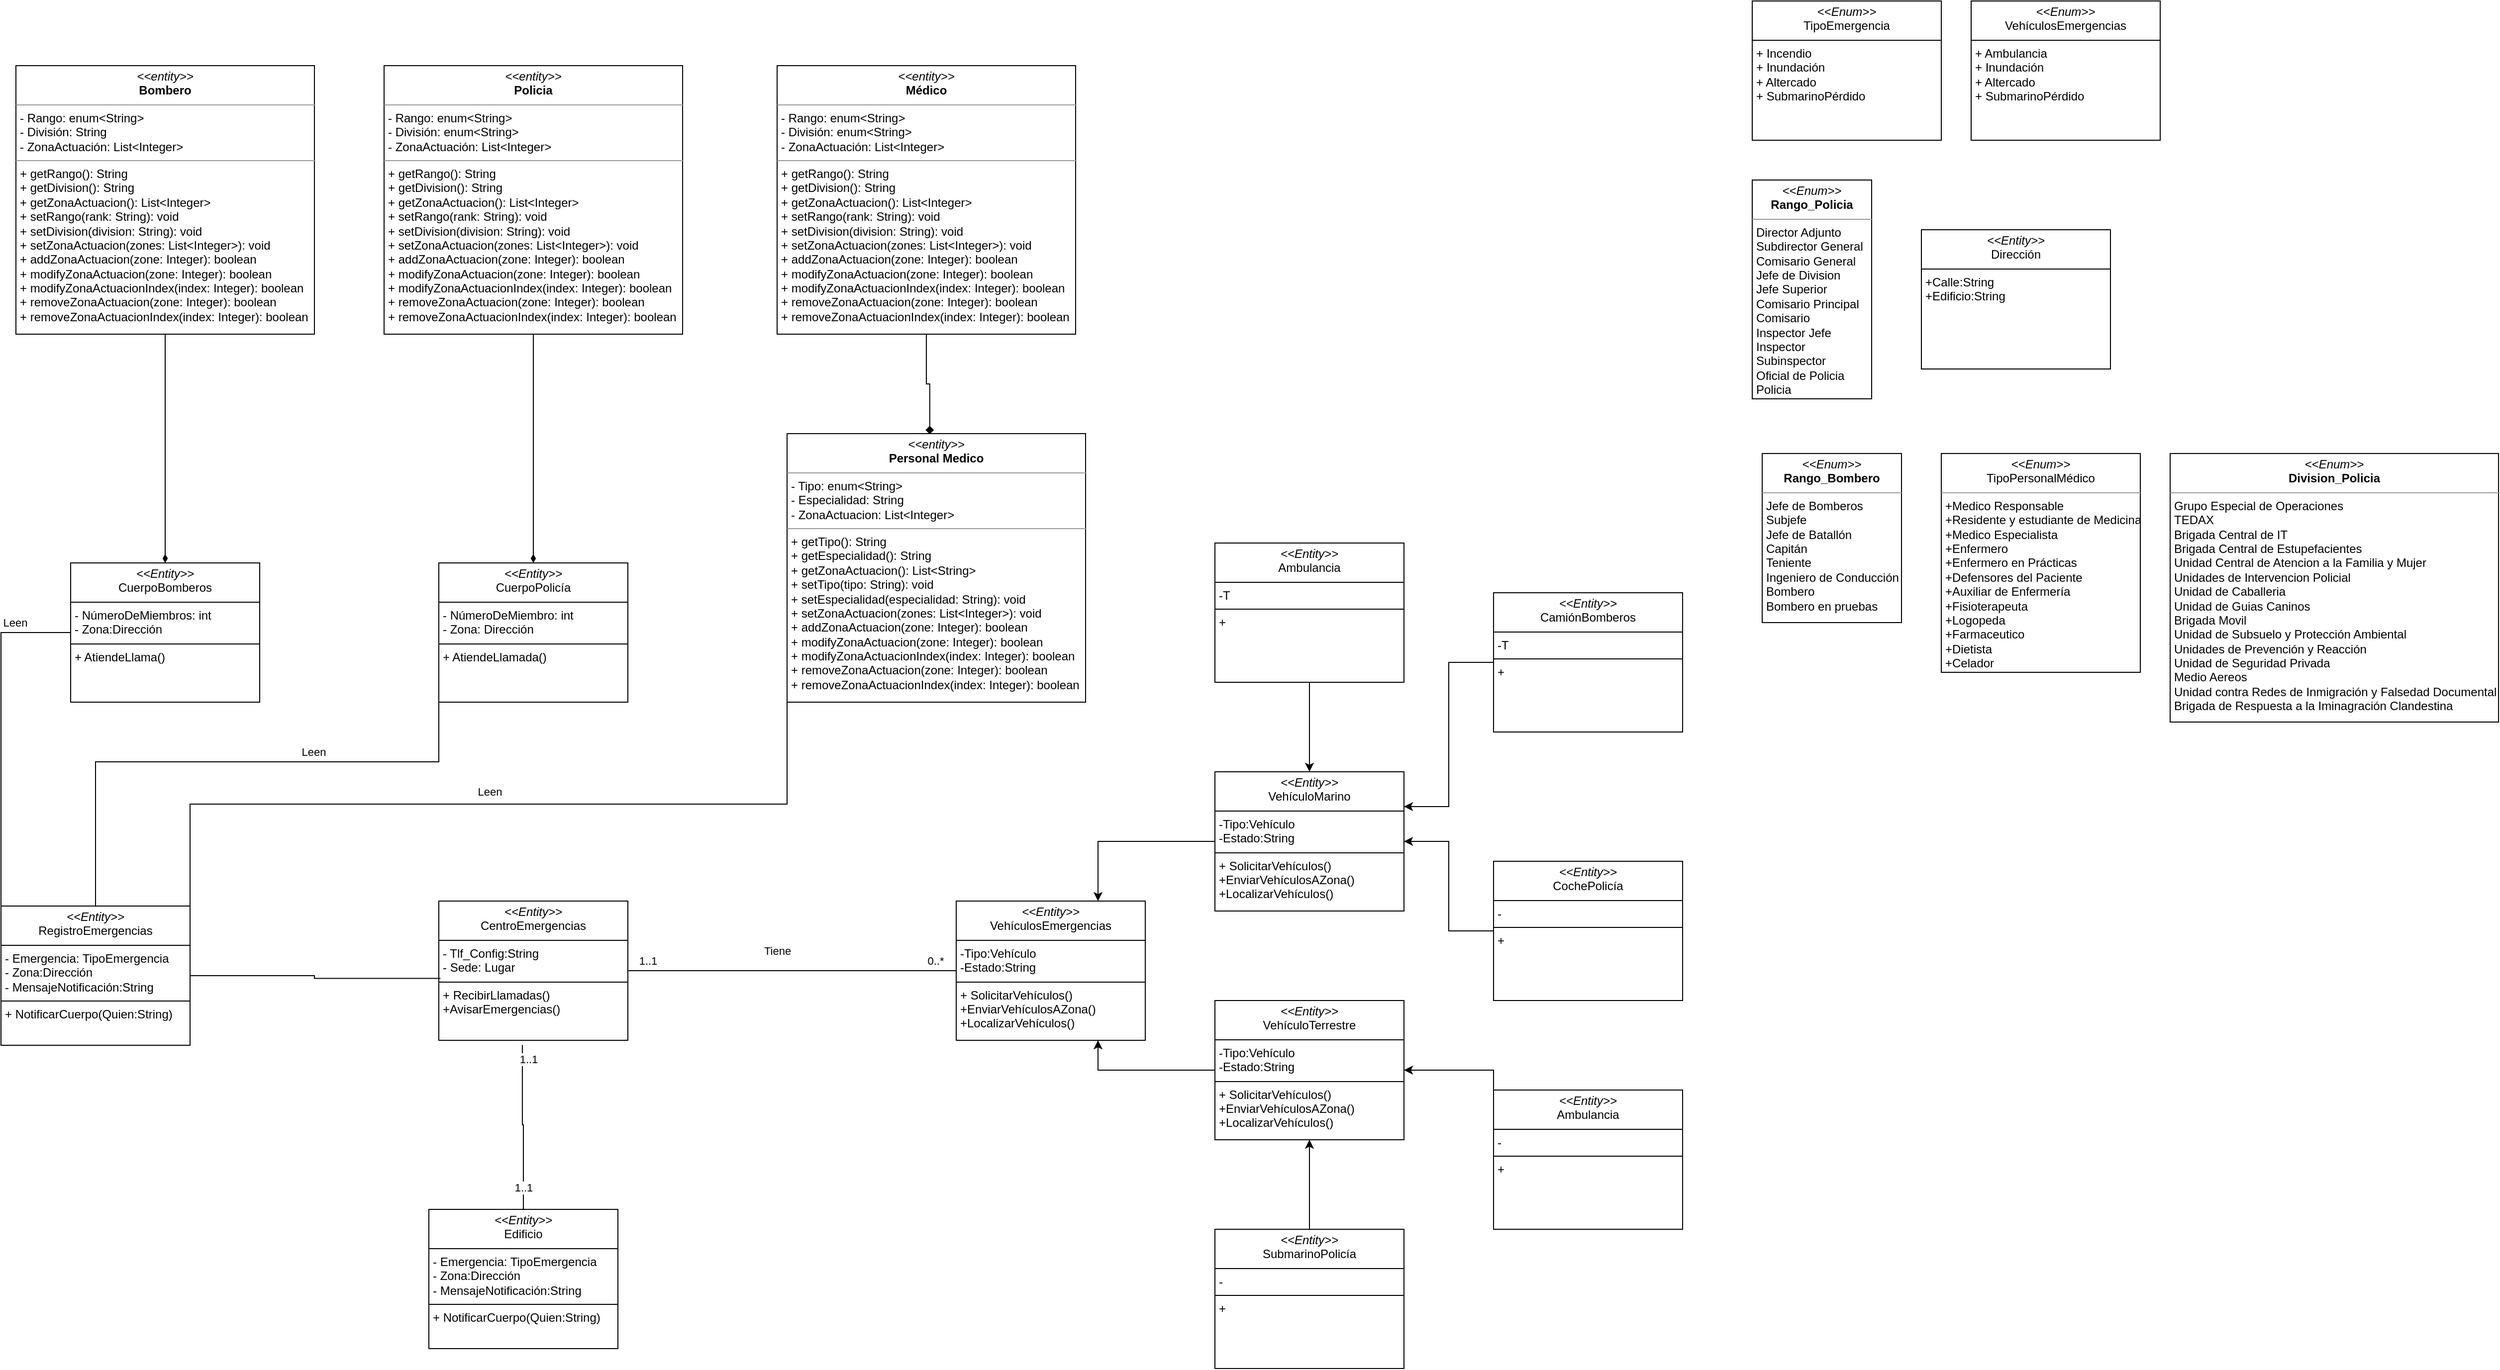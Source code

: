 <mxfile version="24.0.5" type="github">
  <diagram name="Página-1" id="LdLXde8z1BE4xetksOMD">
    <mxGraphModel dx="2514" dy="2087" grid="1" gridSize="10" guides="1" tooltips="1" connect="1" arrows="1" fold="1" page="1" pageScale="1" pageWidth="827" pageHeight="1169" math="0" shadow="0">
      <root>
        <mxCell id="0" />
        <mxCell id="1" parent="0" />
        <mxCell id="MYcb5Nsn5vaMIgrUeCR2-25" style="edgeStyle=orthogonalEdgeStyle;rounded=0;orthogonalLoop=1;jettySize=auto;html=1;exitX=1;exitY=0.5;exitDx=0;exitDy=0;entryX=0;entryY=0.5;entryDx=0;entryDy=0;endArrow=none;endFill=0;" edge="1" parent="1" source="hpnSp_jx-Zh7qwqXJHI1-1" target="hpnSp_jx-Zh7qwqXJHI1-2">
          <mxGeometry relative="1" as="geometry" />
        </mxCell>
        <mxCell id="MYcb5Nsn5vaMIgrUeCR2-41" value="Tiene" style="edgeLabel;html=1;align=center;verticalAlign=middle;resizable=0;points=[];" vertex="1" connectable="0" parent="MYcb5Nsn5vaMIgrUeCR2-25">
          <mxGeometry x="-0.176" y="1" relative="1" as="geometry">
            <mxPoint x="14" y="-19" as="offset" />
          </mxGeometry>
        </mxCell>
        <mxCell id="MYcb5Nsn5vaMIgrUeCR2-42" value="1..1" style="edgeLabel;html=1;align=center;verticalAlign=middle;resizable=0;points=[];" vertex="1" connectable="0" parent="MYcb5Nsn5vaMIgrUeCR2-25">
          <mxGeometry x="-0.867" y="-1" relative="1" as="geometry">
            <mxPoint x="-2" y="-11" as="offset" />
          </mxGeometry>
        </mxCell>
        <mxCell id="MYcb5Nsn5vaMIgrUeCR2-43" value="0..*" style="edgeLabel;html=1;align=center;verticalAlign=middle;resizable=0;points=[];" vertex="1" connectable="0" parent="MYcb5Nsn5vaMIgrUeCR2-25">
          <mxGeometry x="0.872" y="-1" relative="1" as="geometry">
            <mxPoint y="-11" as="offset" />
          </mxGeometry>
        </mxCell>
        <mxCell id="hpnSp_jx-Zh7qwqXJHI1-1" value="&lt;p style=&quot;margin:0px;margin-top:4px;text-align:center;&quot;&gt;&lt;i&gt;&amp;lt;&amp;lt;Entity&amp;gt;&amp;gt;&lt;/i&gt;&lt;br&gt;CentroEmergencias&lt;/p&gt;&lt;hr size=&quot;1&quot; style=&quot;border-style:solid;&quot;&gt;&lt;p style=&quot;margin:0px;margin-left:4px;&quot;&gt;- Tlf_Config:String&lt;/p&gt;&lt;p style=&quot;margin:0px;margin-left:4px;&quot;&gt;- Sede: Lugar&lt;/p&gt;&lt;hr size=&quot;1&quot; style=&quot;border-style:solid;&quot;&gt;&lt;p style=&quot;margin:0px;margin-left:4px;&quot;&gt;+ RecibirLlamadas()&lt;br&gt;&lt;/p&gt;&lt;p style=&quot;margin:0px;margin-left:4px;&quot;&gt;+AvisarEmergencias()&lt;/p&gt;" style="verticalAlign=top;align=left;overflow=fill;html=1;whiteSpace=wrap;" parent="1" vertex="1">
          <mxGeometry x="-240" y="440" width="190" height="140" as="geometry" />
        </mxCell>
        <mxCell id="hpnSp_jx-Zh7qwqXJHI1-2" value="&lt;p style=&quot;margin:0px;margin-top:4px;text-align:center;&quot;&gt;&lt;i&gt;&amp;lt;&amp;lt;Entity&amp;gt;&amp;gt;&lt;/i&gt;&lt;br&gt;VehículosEmergencias&lt;/p&gt;&lt;hr size=&quot;1&quot; style=&quot;border-style:solid;&quot;&gt;&lt;p style=&quot;margin:0px;margin-left:4px;&quot;&gt;-Tipo:Vehículo&lt;/p&gt;&lt;p style=&quot;margin:0px;margin-left:4px;&quot;&gt;-Estado:String&lt;/p&gt;&lt;hr size=&quot;1&quot; style=&quot;border-style:solid;&quot;&gt;&lt;p style=&quot;margin:0px;margin-left:4px;&quot;&gt;+ SolicitarVehículos()&lt;br&gt;&lt;/p&gt;&lt;p style=&quot;margin:0px;margin-left:4px;&quot;&gt;+EnviarVehículosAZona()&lt;/p&gt;&lt;p style=&quot;margin:0px;margin-left:4px;&quot;&gt;+LocalizarVehículos()&lt;/p&gt;" style="verticalAlign=top;align=left;overflow=fill;html=1;whiteSpace=wrap;" parent="1" vertex="1">
          <mxGeometry x="280" y="440" width="190" height="140" as="geometry" />
        </mxCell>
        <mxCell id="hpnSp_jx-Zh7qwqXJHI1-3" value="&lt;p style=&quot;margin:0px;margin-top:4px;text-align:center;&quot;&gt;&lt;i&gt;&amp;lt;&amp;lt;Entity&amp;gt;&amp;gt;&lt;/i&gt;&lt;br&gt;RegistroEmergencias&lt;/p&gt;&lt;hr size=&quot;1&quot; style=&quot;border-style:solid;&quot;&gt;&lt;p style=&quot;margin:0px;margin-left:4px;&quot;&gt;- Emergencia: TipoEmergencia&lt;/p&gt;&lt;p style=&quot;margin:0px;margin-left:4px;&quot;&gt;- Zona:Dirección&lt;/p&gt;&lt;p style=&quot;margin:0px;margin-left:4px;&quot;&gt;- MensajeNotificación:String&lt;/p&gt;&lt;hr size=&quot;1&quot; style=&quot;border-style:solid;&quot;&gt;&lt;p style=&quot;margin:0px;margin-left:4px;&quot;&gt;+ NotificarCuerpo(Quien:String)&lt;br&gt;&lt;/p&gt;" style="verticalAlign=top;align=left;overflow=fill;html=1;whiteSpace=wrap;" parent="1" vertex="1">
          <mxGeometry x="-680" y="445" width="190" height="140" as="geometry" />
        </mxCell>
        <mxCell id="MYcb5Nsn5vaMIgrUeCR2-36" style="edgeStyle=orthogonalEdgeStyle;rounded=0;orthogonalLoop=1;jettySize=auto;html=1;exitX=0;exitY=0.5;exitDx=0;exitDy=0;entryX=0.5;entryY=0;entryDx=0;entryDy=0;endArrow=none;endFill=0;" edge="1" parent="1" source="hpnSp_jx-Zh7qwqXJHI1-4" target="hpnSp_jx-Zh7qwqXJHI1-3">
          <mxGeometry relative="1" as="geometry">
            <Array as="points">
              <mxPoint x="-240" y="300" />
              <mxPoint x="-585" y="300" />
            </Array>
          </mxGeometry>
        </mxCell>
        <mxCell id="MYcb5Nsn5vaMIgrUeCR2-39" value="Leen" style="edgeLabel;html=1;align=center;verticalAlign=middle;resizable=0;points=[];" vertex="1" connectable="0" parent="MYcb5Nsn5vaMIgrUeCR2-36">
          <mxGeometry x="-0.148" y="-2" relative="1" as="geometry">
            <mxPoint x="8" y="-8" as="offset" />
          </mxGeometry>
        </mxCell>
        <mxCell id="hpnSp_jx-Zh7qwqXJHI1-4" value="&lt;p style=&quot;margin:0px;margin-top:4px;text-align:center;&quot;&gt;&lt;i&gt;&amp;lt;&amp;lt;Entity&amp;gt;&amp;gt;&lt;/i&gt;&lt;br&gt;CuerpoPolicía&lt;/p&gt;&lt;hr size=&quot;1&quot; style=&quot;border-style:solid;&quot;&gt;&lt;p style=&quot;margin:0px;margin-left:4px;&quot;&gt;- NúmeroDeMiembro: int&lt;/p&gt;&lt;p style=&quot;margin:0px;margin-left:4px;&quot;&gt;- Zona: Dirección&lt;/p&gt;&lt;hr size=&quot;1&quot; style=&quot;border-style:solid;&quot;&gt;&lt;p style=&quot;margin:0px;margin-left:4px;&quot;&gt;+ AtiendeLlamada()&lt;br&gt;&lt;/p&gt;" style="verticalAlign=top;align=left;overflow=fill;html=1;whiteSpace=wrap;" parent="1" vertex="1">
          <mxGeometry x="-240" y="100" width="190" height="140" as="geometry" />
        </mxCell>
        <mxCell id="96839O5GG2vvCgcMlOU8-1" value="&lt;p style=&quot;margin:0px;margin-top:4px;text-align:center;&quot;&gt;&lt;i&gt;&amp;lt;&amp;lt;Enum&amp;gt;&amp;gt;&lt;/i&gt;&lt;br&gt;TipoEmergencia&lt;/p&gt;&lt;hr size=&quot;1&quot; style=&quot;border-style:solid;&quot;&gt;&lt;p style=&quot;margin:0px;margin-left:4px;&quot;&gt;+ Incendio&lt;/p&gt;&lt;p style=&quot;margin:0px;margin-left:4px;&quot;&gt;+ Inundación&lt;br&gt;&lt;/p&gt;&lt;p style=&quot;margin:0px;margin-left:4px;&quot;&gt;+ Altercado&lt;/p&gt;&lt;p style=&quot;margin:0px;margin-left:4px;&quot;&gt;+ SubmarinoPérdido&lt;/p&gt;" style="verticalAlign=top;align=left;overflow=fill;html=1;whiteSpace=wrap;" parent="1" vertex="1">
          <mxGeometry x="1080" y="-465" width="190" height="140" as="geometry" />
        </mxCell>
        <mxCell id="96839O5GG2vvCgcMlOU8-2" value="&lt;p style=&quot;margin:0px;margin-top:4px;text-align:center;&quot;&gt;&lt;i&gt;&amp;lt;&amp;lt;Enum&amp;gt;&amp;gt;&lt;/i&gt;&lt;br&gt;VehículosEmergencias&lt;/p&gt;&lt;hr size=&quot;1&quot; style=&quot;border-style:solid;&quot;&gt;&lt;p style=&quot;margin:0px;margin-left:4px;&quot;&gt;+ Ambulancia&lt;/p&gt;&lt;p style=&quot;margin:0px;margin-left:4px;&quot;&gt;+ Inundación&lt;br&gt;&lt;/p&gt;&lt;p style=&quot;margin:0px;margin-left:4px;&quot;&gt;+ Altercado&lt;/p&gt;&lt;p style=&quot;margin:0px;margin-left:4px;&quot;&gt;+ SubmarinoPérdido&lt;/p&gt;" style="verticalAlign=top;align=left;overflow=fill;html=1;whiteSpace=wrap;" parent="1" vertex="1">
          <mxGeometry x="1300" y="-465" width="190" height="140" as="geometry" />
        </mxCell>
        <mxCell id="MYcb5Nsn5vaMIgrUeCR2-35" style="edgeStyle=orthogonalEdgeStyle;rounded=0;orthogonalLoop=1;jettySize=auto;html=1;exitX=0;exitY=0.5;exitDx=0;exitDy=0;entryX=0;entryY=0;entryDx=0;entryDy=0;endArrow=none;endFill=0;" edge="1" parent="1" source="96839O5GG2vvCgcMlOU8-3" target="hpnSp_jx-Zh7qwqXJHI1-3">
          <mxGeometry relative="1" as="geometry" />
        </mxCell>
        <mxCell id="MYcb5Nsn5vaMIgrUeCR2-40" value="Leen" style="edgeLabel;html=1;align=center;verticalAlign=middle;resizable=0;points=[];" vertex="1" connectable="0" parent="MYcb5Nsn5vaMIgrUeCR2-35">
          <mxGeometry x="-0.711" y="-3" relative="1" as="geometry">
            <mxPoint x="-6" y="-7" as="offset" />
          </mxGeometry>
        </mxCell>
        <mxCell id="96839O5GG2vvCgcMlOU8-3" value="&lt;p style=&quot;margin:0px;margin-top:4px;text-align:center;&quot;&gt;&lt;i&gt;&amp;lt;&amp;lt;Entity&amp;gt;&amp;gt;&lt;/i&gt;&lt;br&gt;CuerpoBomberos&lt;/p&gt;&lt;hr size=&quot;1&quot; style=&quot;border-style:solid;&quot;&gt;&lt;p style=&quot;margin:0px;margin-left:4px;&quot;&gt;- NúmeroDeMiembros: int&lt;/p&gt;&lt;p style=&quot;margin:0px;margin-left:4px;&quot;&gt;- Zona:Dirección&lt;/p&gt;&lt;hr size=&quot;1&quot; style=&quot;border-style:solid;&quot;&gt;&lt;p style=&quot;margin:0px;margin-left:4px;&quot;&gt;+ AtiendeLlama()&lt;br&gt;&lt;/p&gt;" style="verticalAlign=top;align=left;overflow=fill;html=1;whiteSpace=wrap;" parent="1" vertex="1">
          <mxGeometry x="-610" y="100" width="190" height="140" as="geometry" />
        </mxCell>
        <mxCell id="96839O5GG2vvCgcMlOU8-20" value="&lt;p style=&quot;margin:0px;margin-top:4px;text-align:center;&quot;&gt;&lt;i&gt;&amp;lt;&amp;lt;Entity&amp;gt;&amp;gt;&lt;/i&gt;&lt;br&gt;Dirección&lt;/p&gt;&lt;hr size=&quot;1&quot; style=&quot;border-style:solid;&quot;&gt;&lt;p style=&quot;margin:0px;margin-left:4px;&quot;&gt;+Calle:String&lt;/p&gt;&lt;p style=&quot;margin:0px;margin-left:4px;&quot;&gt;+Edificio:String&lt;/p&gt;" style="verticalAlign=top;align=left;overflow=fill;html=1;whiteSpace=wrap;" parent="1" vertex="1">
          <mxGeometry x="1250" y="-235" width="190" height="140" as="geometry" />
        </mxCell>
        <mxCell id="MYcb5Nsn5vaMIgrUeCR2-1" value="&lt;p style=&quot;margin:0px;margin-top:4px;text-align:center;&quot;&gt;&lt;i&gt;&amp;lt;&amp;lt;Enum&amp;gt;&amp;gt;&lt;/i&gt;&lt;br&gt;TipoPersonalMédico&lt;/p&gt;&lt;hr size=&quot;1&quot;&gt;&lt;p style=&quot;margin:0px;margin-left:4px;&quot;&gt;+Medico Responsable&lt;/p&gt;&lt;p style=&quot;margin:0px;margin-left:4px;&quot;&gt;+Residente y estudiante de Medicina&lt;/p&gt;&lt;p style=&quot;margin:0px;margin-left:4px;&quot;&gt;+Medico Especialista&lt;/p&gt;&lt;p style=&quot;margin:0px;margin-left:4px;&quot;&gt;+Enfermero&lt;/p&gt;&lt;p style=&quot;margin:0px;margin-left:4px;&quot;&gt;+Enfermero en Prácticas&lt;/p&gt;&lt;p style=&quot;margin:0px;margin-left:4px;&quot;&gt;+Defensores del Paciente&lt;/p&gt;&lt;p style=&quot;margin:0px;margin-left:4px;&quot;&gt;+Auxiliar de Enfermería&lt;/p&gt;&lt;p style=&quot;margin:0px;margin-left:4px;&quot;&gt;+Fisioterapeuta&lt;/p&gt;&lt;p style=&quot;margin:0px;margin-left:4px;&quot;&gt;+Logopeda&lt;/p&gt;&lt;p style=&quot;margin:0px;margin-left:4px;&quot;&gt;+Farmaceutico&lt;/p&gt;&lt;p style=&quot;margin:0px;margin-left:4px;&quot;&gt;+Dietista&lt;/p&gt;&lt;p style=&quot;margin:0px;margin-left:4px;&quot;&gt;+Celador&lt;/p&gt;&lt;p style=&quot;margin:0px;margin-left:4px;&quot;&gt;&lt;br&gt;&lt;/p&gt;" style="verticalAlign=top;align=left;overflow=fill;fontSize=12;fontFamily=Helvetica;html=1;rounded=0;" vertex="1" parent="1">
          <mxGeometry x="1270" y="-10" width="200" height="220" as="geometry" />
        </mxCell>
        <mxCell id="MYcb5Nsn5vaMIgrUeCR2-29" style="edgeStyle=orthogonalEdgeStyle;rounded=0;orthogonalLoop=1;jettySize=auto;html=1;exitX=0.5;exitY=1;exitDx=0;exitDy=0;entryX=0.5;entryY=0;entryDx=0;entryDy=0;endArrow=diamondThin;endFill=1;" edge="1" parent="1" source="MYcb5Nsn5vaMIgrUeCR2-2" target="96839O5GG2vvCgcMlOU8-3">
          <mxGeometry relative="1" as="geometry" />
        </mxCell>
        <mxCell id="MYcb5Nsn5vaMIgrUeCR2-2" value="&lt;p style=&quot;margin:0px;margin-top:4px;text-align:center;&quot;&gt;&lt;i&gt;&amp;lt;&amp;lt;entity&amp;gt;&amp;gt;&lt;/i&gt;&lt;br&gt;&lt;b&gt;Bombero&lt;/b&gt;&lt;/p&gt;&lt;hr size=&quot;1&quot;&gt;&lt;p style=&quot;margin:0px;margin-left:4px;&quot;&gt;- Rango: enum&amp;lt;String&amp;gt;&lt;/p&gt;&lt;p style=&quot;margin:0px;margin-left:4px;&quot;&gt;- División: String&lt;/p&gt;&lt;p style=&quot;margin:0px;margin-left:4px;&quot;&gt;- ZonaActuación: List&amp;lt;Integer&amp;gt;&lt;/p&gt;&lt;hr size=&quot;1&quot;&gt;&lt;p style=&quot;margin:0px;margin-left:4px;&quot;&gt;+ getRango(): String&lt;/p&gt;&lt;p style=&quot;margin:0px;margin-left:4px;&quot;&gt;+ getDivision(): String&lt;/p&gt;&lt;p style=&quot;margin:0px;margin-left:4px;&quot;&gt;+ getZonaActuacion(): List&amp;lt;Integer&amp;gt;&lt;/p&gt;&lt;p style=&quot;margin:0px;margin-left:4px;&quot;&gt;+ setRango(rank: String): void&lt;/p&gt;&lt;p style=&quot;margin:0px;margin-left:4px;&quot;&gt;+ setDivision(division: String): void&lt;/p&gt;&lt;p style=&quot;margin:0px;margin-left:4px;&quot;&gt;+ setZonaActuacion(zones: List&amp;lt;Integer&amp;gt;): void&lt;/p&gt;&lt;p style=&quot;margin:0px;margin-left:4px;&quot;&gt;+ addZonaActuacion(zone: Integer): boolean&lt;/p&gt;&lt;p style=&quot;border-color: var(--border-color); margin: 0px 0px 0px 4px;&quot;&gt;+ modifyZonaActuacion(zone: Integer): boolean&lt;/p&gt;&lt;p style=&quot;border-color: var(--border-color); margin: 0px 0px 0px 4px;&quot;&gt;+ modifyZonaActuacionIndex(index: Integer): boolean&lt;/p&gt;&lt;p style=&quot;margin:0px;margin-left:4px;&quot;&gt;+ removeZonaActuacion(zone: Integer): boolean&lt;/p&gt;&lt;p style=&quot;margin:0px;margin-left:4px;&quot;&gt;+ removeZonaActuacionIndex(index: Integer): boolean&lt;/p&gt;&lt;span style=&quot;color: rgba(0, 0, 0, 0); font-family: monospace; font-size: 0px;&quot;&gt;%3CmxGraphModel%3E%3Croot%3E%3CmxCell%20id%3D%220%22%2F%3E%3CmxCell%20id%3D%221%22%20parent%3D%220%22%2F%3E%3CmxCell%20id%3D%222%22%20value%3D%22%26lt%3Bp%20style%3D%26quot%3Bmargin%3A0px%3Bmargin-top%3A4px%3Btext-align%3Acenter%3B%26quot%3B%26gt%3B%26lt%3Bi%26gt%3B%26amp%3Blt%3B%26amp%3Blt%3Bentity%26amp%3Bgt%3B%26amp%3Bgt%3B%26lt%3B%2Fi%26gt%3B%26lt%3Bbr%26gt%3B%26lt%3Bb%26gt%3BTurista%26lt%3B%2Fb%26gt%3B%26lt%3B%2Fp%26gt%3B%26lt%3Bhr%20size%3D%26quot%3B1%26quot%3B%26gt%3B%26lt%3Bp%20style%3D%26quot%3Bmargin%3A0px%3Bmargin-left%3A4px%3B%26quot%3B%26gt%3B%2B%20field1%3A%20Type%26lt%3Bbr%26gt%3B%2B%20field2%3A%20Type%26lt%3B%2Fp%26gt%3B%26lt%3Bhr%20size%3D%26quot%3B1%26quot%3B%26gt%3B%26lt%3Bp%20style%3D%26quot%3Bmargin%3A0px%3Bmargin-left%3A4px%3B%26quot%3B%26gt%3B%2B%20method1(Type)%3A%20Type%26lt%3Bbr%26gt%3B%2B%20method2(Type%2C%20Type)%3A%20Type%26lt%3B%2Fp%26gt%3B%22%20style%3D%22verticalAlign%3Dtop%3Balign%3Dleft%3Boverflow%3Dfill%3BfontSize%3D12%3BfontFamily%3DHelvetica%3Bhtml%3D1%3B%22%20vertex%3D%221%22%20parent%3D%221%22%3E%3CmxGeometry%20x%3D%2240%22%20y%3D%2280%22%20width%3D%22190%22%20height%3D%22140%22%20as%3D%22geometry%22%2F%3E%3C%2FmxCell%3E%3C%2Froot%3E%3C%2FmxGraphModel%3E&lt;/span&gt;" style="verticalAlign=top;align=left;overflow=fill;fontSize=12;fontFamily=Helvetica;html=1;rounded=0;" vertex="1" parent="1">
          <mxGeometry x="-665" y="-400" width="300" height="270" as="geometry" />
        </mxCell>
        <mxCell id="MYcb5Nsn5vaMIgrUeCR2-30" style="edgeStyle=orthogonalEdgeStyle;rounded=0;orthogonalLoop=1;jettySize=auto;html=1;exitX=0.5;exitY=1;exitDx=0;exitDy=0;endArrow=diamondThin;endFill=1;" edge="1" parent="1" source="MYcb5Nsn5vaMIgrUeCR2-3" target="hpnSp_jx-Zh7qwqXJHI1-4">
          <mxGeometry relative="1" as="geometry" />
        </mxCell>
        <mxCell id="MYcb5Nsn5vaMIgrUeCR2-3" value="&lt;p style=&quot;margin:0px;margin-top:4px;text-align:center;&quot;&gt;&lt;i&gt;&amp;lt;&amp;lt;entity&amp;gt;&amp;gt;&lt;/i&gt;&lt;br&gt;&lt;b&gt;Policia&lt;/b&gt;&lt;/p&gt;&lt;hr size=&quot;1&quot;&gt;&lt;p style=&quot;border-color: var(--border-color); margin: 0px 0px 0px 4px;&quot;&gt;- Rango: enum&amp;lt;String&amp;gt;&lt;/p&gt;&lt;p style=&quot;border-color: var(--border-color); margin: 0px 0px 0px 4px;&quot;&gt;- División: enum&amp;lt;String&amp;gt;&lt;/p&gt;&lt;p style=&quot;border-color: var(--border-color); margin: 0px 0px 0px 4px;&quot;&gt;- ZonaActuación: List&amp;lt;Integer&amp;gt;&lt;/p&gt;&lt;hr size=&quot;1&quot;&gt;&lt;p style=&quot;border-color: var(--border-color); margin: 0px 0px 0px 4px;&quot;&gt;+ getRango(): String&lt;/p&gt;&lt;p style=&quot;border-color: var(--border-color); margin: 0px 0px 0px 4px;&quot;&gt;+ getDivision(): String&lt;/p&gt;&lt;p style=&quot;border-color: var(--border-color); margin: 0px 0px 0px 4px;&quot;&gt;+ getZonaActuacion(): List&amp;lt;Integer&amp;gt;&lt;/p&gt;&lt;p style=&quot;border-color: var(--border-color); margin: 0px 0px 0px 4px;&quot;&gt;+ setRango(rank: String): void&lt;/p&gt;&lt;p style=&quot;border-color: var(--border-color); margin: 0px 0px 0px 4px;&quot;&gt;+ setDivision(division: String): void&lt;/p&gt;&lt;p style=&quot;border-color: var(--border-color); margin: 0px 0px 0px 4px;&quot;&gt;+ setZonaActuacion(zones: List&amp;lt;Integer&amp;gt;): void&lt;/p&gt;&lt;p style=&quot;border-color: var(--border-color); margin: 0px 0px 0px 4px;&quot;&gt;+ addZonaActuacion(zone: Integer): boolean&lt;/p&gt;&lt;p style=&quot;border-color: var(--border-color); margin: 0px 0px 0px 4px;&quot;&gt;+ modifyZonaActuacion(zone: Integer): boolean&lt;/p&gt;&lt;p style=&quot;border-color: var(--border-color); margin: 0px 0px 0px 4px;&quot;&gt;+ modifyZonaActuacionIndex(index: Integer): boolean&lt;/p&gt;&lt;p style=&quot;border-color: var(--border-color); margin: 0px 0px 0px 4px;&quot;&gt;+ removeZonaActuacion(zone: Integer): boolean&lt;/p&gt;&lt;p style=&quot;border-color: var(--border-color); margin: 0px 0px 0px 4px;&quot;&gt;+ removeZonaActuacionIndex(index: Integer): boolean&lt;/p&gt;&lt;span style=&quot;color: rgba(0, 0, 0, 0); font-family: monospace; font-size: 0px;&quot;&gt;%3CmxGraphModel%3E%3Croot%3E%3CmxCell%20id%3D%220%22%2F%3E%3CmxCell%20id%3D%221%22%20parent%3D%220%22%2F%3E%3CmxCell%20id%3D%222%22%20value%3D%22%26lt%3Bp%20style%3D%26quot%3Bmargin%3A0px%3Bmargin-top%3A4px%3Btext-align%3Acenter%3B%26quot%3B%26gt%3B%26lt%3Bi%26gt%3B%26amp%3Blt%3B%26amp%3Blt%3Bentity%26amp%3Bgt%3B%26amp%3Bgt%3B%26lt%3B%2Fi%26gt%3B%26lt%3Bbr%26gt%3B%26lt%3Bb%26gt%3BTurista%26lt%3B%2Fb%26gt%3B%26lt%3B%2Fp%26gt%3B%26lt%3Bhr%20size%3D%26quot%3B1%26quot%3B%26gt%3B%26lt%3Bp%20style%3D%26quot%3Bmargin%3A0px%3Bmargin-left%3A4px%3B%26quot%3B%26gt%3B%2B%20field1%3A%20Type%26lt%3Bbr%26gt%3B%2B%20field2%3A%20Type%26lt%3B%2Fp%26gt%3B%26lt%3Bhr%20size%3D%26quot%3B1%26quot%3B%26gt%3B%26lt%3Bp%20style%3D%26quot%3Bmargin%3A0px%3Bmargin-left%3A4px%3B%26quot%3B%26gt%3B%2B%20method1(Type)%3A%20Type%26lt%3Bbr%26gt%3B%2B%20method2(Type%2C%20Type)%3A%20Type%26lt%3B%2Fp%26gt%3B%22%20style%3D%22verticalAlign%3Dtop%3Balign%3Dleft%3Boverflow%3Dfill%3BfontSize%3D12%3BfontFamily%3DHelvetica%3Bhtml%3D1%3B%22%20vertex%3D%221%22%20parent%3D%221%22%3E%3CmxGeometry%20x%3D%2240%22%20y%3D%2280%22%20width%3D%22190%22%20height%3D%22140%22%20as%3D%22geometry%22%2F%3E%3C%2FmxCell%3E%3C%2Froot%3E%3C%2FmxGraphModel%3E&lt;/span&gt;" style="verticalAlign=top;align=left;overflow=fill;fontSize=12;fontFamily=Helvetica;html=1;rounded=0;" vertex="1" parent="1">
          <mxGeometry x="-295" y="-400" width="300" height="270" as="geometry" />
        </mxCell>
        <mxCell id="MYcb5Nsn5vaMIgrUeCR2-4" value="&lt;p style=&quot;margin:0px;margin-top:4px;text-align:center;&quot;&gt;&lt;i&gt;&amp;lt;&amp;lt;Enum&amp;gt;&amp;gt;&lt;/i&gt;&lt;br&gt;&lt;b&gt;Rango_Bombero&lt;/b&gt;&lt;/p&gt;&lt;hr size=&quot;1&quot;&gt;&lt;p style=&quot;margin:0px;margin-left:4px;&quot;&gt;Jefe de Bomberos&lt;/p&gt;&lt;p style=&quot;margin:0px;margin-left:4px;&quot;&gt;Subjefe&lt;/p&gt;&lt;p style=&quot;margin:0px;margin-left:4px;&quot;&gt;Jefe de Batallón&lt;/p&gt;&lt;p style=&quot;margin:0px;margin-left:4px;&quot;&gt;Capitán&lt;/p&gt;&lt;p style=&quot;margin:0px;margin-left:4px;&quot;&gt;Teniente&lt;/p&gt;&lt;p style=&quot;margin:0px;margin-left:4px;&quot;&gt;Ingeniero de Conducción&lt;/p&gt;&lt;p style=&quot;margin:0px;margin-left:4px;&quot;&gt;Bombero&lt;/p&gt;&lt;p style=&quot;margin:0px;margin-left:4px;&quot;&gt;Bombero en pruebas&lt;/p&gt;&lt;p style=&quot;margin:0px;margin-left:4px;&quot;&gt;&lt;br&gt;&lt;/p&gt;" style="verticalAlign=top;align=left;overflow=fill;fontSize=12;fontFamily=Helvetica;html=1;rounded=0;" vertex="1" parent="1">
          <mxGeometry x="1090" y="-10" width="140" height="170" as="geometry" />
        </mxCell>
        <mxCell id="MYcb5Nsn5vaMIgrUeCR2-5" value="&lt;p style=&quot;margin:0px;margin-top:4px;text-align:center;&quot;&gt;&lt;i&gt;&amp;lt;&amp;lt;Enum&amp;gt;&amp;gt;&lt;/i&gt;&lt;br&gt;&lt;b&gt;Rango_Policia&lt;/b&gt;&lt;/p&gt;&lt;hr size=&quot;1&quot;&gt;&lt;p style=&quot;margin:0px;margin-left:4px;&quot;&gt;Director Adjunto&lt;/p&gt;&lt;p style=&quot;margin:0px;margin-left:4px;&quot;&gt;Subdirector General&lt;/p&gt;&lt;p style=&quot;margin:0px;margin-left:4px;&quot;&gt;Comisario General&lt;/p&gt;&lt;p style=&quot;margin:0px;margin-left:4px;&quot;&gt;Jefe de Division&lt;/p&gt;&lt;p style=&quot;margin:0px;margin-left:4px;&quot;&gt;Jefe Superior&lt;/p&gt;&lt;p style=&quot;margin:0px;margin-left:4px;&quot;&gt;Comisario Principal&lt;/p&gt;&lt;p style=&quot;margin:0px;margin-left:4px;&quot;&gt;Comisario&lt;/p&gt;&lt;p style=&quot;margin:0px;margin-left:4px;&quot;&gt;Inspector Jefe&lt;/p&gt;&lt;p style=&quot;margin:0px;margin-left:4px;&quot;&gt;Inspector&lt;/p&gt;&lt;p style=&quot;margin:0px;margin-left:4px;&quot;&gt;Subinspector&lt;/p&gt;&lt;p style=&quot;margin:0px;margin-left:4px;&quot;&gt;Oficial de Policia&lt;/p&gt;&lt;p style=&quot;margin:0px;margin-left:4px;&quot;&gt;Policia&lt;/p&gt;" style="verticalAlign=top;align=left;overflow=fill;fontSize=12;fontFamily=Helvetica;html=1;rounded=0;" vertex="1" parent="1">
          <mxGeometry x="1080" y="-285" width="120" height="220" as="geometry" />
        </mxCell>
        <mxCell id="MYcb5Nsn5vaMIgrUeCR2-6" value="&lt;p style=&quot;margin:0px;margin-top:4px;text-align:center;&quot;&gt;&lt;i&gt;&amp;lt;&amp;lt;Enum&amp;gt;&amp;gt;&lt;/i&gt;&lt;br&gt;&lt;b&gt;Division_Policia&lt;/b&gt;&lt;/p&gt;&lt;hr size=&quot;1&quot;&gt;&lt;p style=&quot;margin:0px;margin-left:4px;&quot;&gt;Grupo Especial de Operaciones&lt;/p&gt;&lt;p style=&quot;margin:0px;margin-left:4px;&quot;&gt;TEDAX&lt;/p&gt;&lt;p style=&quot;margin:0px;margin-left:4px;&quot;&gt;Brigada Central de IT&lt;/p&gt;&lt;p style=&quot;margin:0px;margin-left:4px;&quot;&gt;Brigada Central de Estupefacientes&lt;/p&gt;&lt;p style=&quot;margin:0px;margin-left:4px;&quot;&gt;Unidad Central de Atencion a la Familia y Mujer&lt;/p&gt;&lt;p style=&quot;margin:0px;margin-left:4px;&quot;&gt;Unidades de Intervencion Policial&lt;/p&gt;&lt;p style=&quot;margin:0px;margin-left:4px;&quot;&gt;Unidad de Caballeria&lt;/p&gt;&lt;p style=&quot;margin:0px;margin-left:4px;&quot;&gt;Unidad de Guias Caninos&lt;/p&gt;&lt;p style=&quot;margin:0px;margin-left:4px;&quot;&gt;Brigada Movil&lt;/p&gt;&lt;p style=&quot;margin:0px;margin-left:4px;&quot;&gt;Unidad de Subsuelo y Protección Ambiental&lt;/p&gt;&lt;p style=&quot;margin:0px;margin-left:4px;&quot;&gt;Unidades de Prevención y Reacción&lt;/p&gt;&lt;p style=&quot;margin:0px;margin-left:4px;&quot;&gt;Unidad de Seguridad Privada&lt;/p&gt;&lt;p style=&quot;margin:0px;margin-left:4px;&quot;&gt;Medio Aereos&lt;/p&gt;&lt;p style=&quot;margin:0px;margin-left:4px;&quot;&gt;Unidad contra Redes de Inmigración y Falsedad Documental&lt;/p&gt;&lt;p style=&quot;margin:0px;margin-left:4px;&quot;&gt;Brigada de Respuesta a la Iminagración Clandestina&lt;/p&gt;" style="verticalAlign=top;align=left;overflow=fill;fontSize=12;fontFamily=Helvetica;html=1;rounded=0;" vertex="1" parent="1">
          <mxGeometry x="1500" y="-10" width="330" height="270" as="geometry" />
        </mxCell>
        <mxCell id="MYcb5Nsn5vaMIgrUeCR2-37" style="edgeStyle=orthogonalEdgeStyle;rounded=0;orthogonalLoop=1;jettySize=auto;html=1;exitX=0;exitY=1;exitDx=0;exitDy=0;entryX=1;entryY=0;entryDx=0;entryDy=0;endArrow=none;endFill=0;" edge="1" parent="1" source="MYcb5Nsn5vaMIgrUeCR2-7" target="hpnSp_jx-Zh7qwqXJHI1-3">
          <mxGeometry relative="1" as="geometry" />
        </mxCell>
        <mxCell id="MYcb5Nsn5vaMIgrUeCR2-38" value="Leen" style="edgeLabel;html=1;align=center;verticalAlign=middle;resizable=0;points=[];" vertex="1" connectable="0" parent="MYcb5Nsn5vaMIgrUeCR2-37">
          <mxGeometry x="0.165" y="-1" relative="1" as="geometry">
            <mxPoint x="67" y="-12" as="offset" />
          </mxGeometry>
        </mxCell>
        <mxCell id="MYcb5Nsn5vaMIgrUeCR2-7" value="&lt;p style=&quot;margin:0px;margin-top:4px;text-align:center;&quot;&gt;&lt;i&gt;&amp;lt;&amp;lt;entity&amp;gt;&amp;gt;&lt;/i&gt;&lt;br&gt;&lt;b&gt;Personal Medico&lt;/b&gt;&lt;/p&gt;&lt;hr size=&quot;1&quot;&gt;&lt;p style=&quot;border-color: var(--border-color); margin: 0px 0px 0px 4px;&quot;&gt;- Tipo: enum&amp;lt;String&amp;gt;&lt;/p&gt;&lt;p style=&quot;margin:0px;margin-left:4px;&quot;&gt;- Especialidad: String&lt;/p&gt;&lt;p style=&quot;margin:0px;margin-left:4px;&quot;&gt;- ZonaActuacion: List&amp;lt;Integer&amp;gt;&amp;nbsp;&lt;/p&gt;&lt;hr size=&quot;1&quot;&gt;&lt;p style=&quot;margin:0px;margin-left:4px;&quot;&gt;+ getTipo(): String&lt;br&gt;&lt;/p&gt;&lt;p style=&quot;margin:0px;margin-left:4px;&quot;&gt;+ getEspecialidad(): String&lt;/p&gt;&lt;p style=&quot;margin:0px;margin-left:4px;&quot;&gt;+ getZonaActuacion(): List&amp;lt;String&amp;gt;&lt;/p&gt;&lt;p style=&quot;margin:0px;margin-left:4px;&quot;&gt;+ setTipo(tipo: String): void&lt;/p&gt;&lt;p style=&quot;margin:0px;margin-left:4px;&quot;&gt;+ setEspecialidad(especialidad: String): void&lt;/p&gt;&lt;p style=&quot;border-color: var(--border-color); margin: 0px 0px 0px 4px;&quot;&gt;+ setZonaActuacion(zones: List&amp;lt;Integer&amp;gt;): void&lt;/p&gt;&lt;p style=&quot;border-color: var(--border-color); margin: 0px 0px 0px 4px;&quot;&gt;+ addZonaActuacion(zone: Integer): boolean&lt;/p&gt;&lt;p style=&quot;border-color: var(--border-color); margin: 0px 0px 0px 4px;&quot;&gt;+ modifyZonaActuacion(zone: Integer): boolean&lt;/p&gt;&lt;p style=&quot;border-color: var(--border-color); margin: 0px 0px 0px 4px;&quot;&gt;+ modifyZonaActuacionIndex(index: Integer): boolean&lt;/p&gt;&lt;p style=&quot;border-color: var(--border-color); margin: 0px 0px 0px 4px;&quot;&gt;+ removeZonaActuacion(zone: Integer): boolean&lt;/p&gt;&lt;p style=&quot;border-color: var(--border-color); margin: 0px 0px 0px 4px;&quot;&gt;+ removeZonaActuacionIndex(index: Integer): boolean&lt;/p&gt;&lt;span style=&quot;color: rgba(0, 0, 0, 0); font-family: monospace; font-size: 0px;&quot;&gt;%3CmxGraphModel%3E%3Croot%3E%3CmxCell%20id%3D%220%22%2F%3E%3CmxCell%20id%3D%221%22%20parent%3D%220%22%2F%3E%3CmxCell%20id%3D%222%22%20value%3D%22%26lt%3Bp%20style%3D%26quot%3Bmargin%3A0px%3Bmargin-top%3A4px%3Btext-align%3Acenter%3B%26quot%3B%26gt%3B%26lt%3Bi%26gt%3B%26amp%3Blt%3B%26amp%3Blt%3Bentity%26amp%3Bgt%3B%26amp%3Bgt%3B%26lt%3B%2Fi%26gt%3B%26lt%3Bbr%26gt%3B%26lt%3Bb%26gt%3BTurista%26lt%3B%2Fb%26gt%3B%26lt%3B%2Fp%26gt%3B%26lt%3Bhr%20size%3D%26quot%3B1%26quot%3B%26gt%3B%26lt%3Bp%20style%3D%26quot%3Bmargin%3A0px%3Bmargin-left%3A4px%3B%26quot%3B%26gt%3B%2B%20field1%3A%20Type%26lt%3Bbr%26gt%3B%2B%20field2%3A%20Type%26lt%3B%2Fp%26gt%3B%26lt%3Bhr%20size%3D%26quot%3B1%26quot%3B%26gt%3B%26lt%3Bp%20style%3D%26quot%3Bmargin%3A0px%3Bmargin-left%3A4px%3B%26quot%3B%26gt%3B%2B%20method1(Type)%3A%20Type%26lt%3Bbr%26gt%3B%2B%20method2(Type%2C%20Type)%3A%20Type%26lt%3B%2Fp%26gt%3B%22%20style%3D%22verticalAlign%3Dtop%3Balign%3Dleft%3Boverflow%3Dfill%3BfontSize%3D12%3BfontFamily%3DHelvetica%3Bhtml%3D1%3B%22%20vertex%3D%221%22%20parent%3D%221%22%3E%3CmxGeometry%20x%3D%2240%22%20y%3D%2280%22%20width%3D%22190%22%20height%3D%22140%22%20as%3D%22geometry%22%2F%3E%3C%2FmxCell%3E%3C%2Froot%3E%3C%2FmxGraphModel%3E&lt;/span&gt;" style="verticalAlign=top;align=left;overflow=fill;fontSize=12;fontFamily=Helvetica;html=1;rounded=0;" vertex="1" parent="1">
          <mxGeometry x="110" y="-30" width="300" height="270" as="geometry" />
        </mxCell>
        <mxCell id="MYcb5Nsn5vaMIgrUeCR2-23" style="edgeStyle=orthogonalEdgeStyle;rounded=0;orthogonalLoop=1;jettySize=auto;html=1;exitX=0;exitY=0.5;exitDx=0;exitDy=0;entryX=0.75;entryY=0;entryDx=0;entryDy=0;" edge="1" parent="1" source="MYcb5Nsn5vaMIgrUeCR2-9" target="hpnSp_jx-Zh7qwqXJHI1-2">
          <mxGeometry relative="1" as="geometry" />
        </mxCell>
        <mxCell id="MYcb5Nsn5vaMIgrUeCR2-9" value="&lt;p style=&quot;margin:0px;margin-top:4px;text-align:center;&quot;&gt;&lt;i&gt;&amp;lt;&amp;lt;Entity&amp;gt;&amp;gt;&lt;/i&gt;&lt;br&gt;VehículoMarino&lt;/p&gt;&lt;hr size=&quot;1&quot; style=&quot;border-style:solid;&quot;&gt;&lt;p style=&quot;margin:0px;margin-left:4px;&quot;&gt;-Tipo:Vehículo&lt;/p&gt;&lt;p style=&quot;margin:0px;margin-left:4px;&quot;&gt;-Estado:String&lt;/p&gt;&lt;hr size=&quot;1&quot; style=&quot;border-style:solid;&quot;&gt;&lt;p style=&quot;margin:0px;margin-left:4px;&quot;&gt;+ SolicitarVehículos()&lt;br&gt;&lt;/p&gt;&lt;p style=&quot;margin:0px;margin-left:4px;&quot;&gt;+EnviarVehículosAZona()&lt;/p&gt;&lt;p style=&quot;margin:0px;margin-left:4px;&quot;&gt;+LocalizarVehículos()&lt;/p&gt;" style="verticalAlign=top;align=left;overflow=fill;html=1;whiteSpace=wrap;" vertex="1" parent="1">
          <mxGeometry x="540" y="310" width="190" height="140" as="geometry" />
        </mxCell>
        <mxCell id="MYcb5Nsn5vaMIgrUeCR2-24" style="edgeStyle=orthogonalEdgeStyle;rounded=0;orthogonalLoop=1;jettySize=auto;html=1;exitX=0;exitY=0.5;exitDx=0;exitDy=0;entryX=0.75;entryY=1;entryDx=0;entryDy=0;" edge="1" parent="1" source="MYcb5Nsn5vaMIgrUeCR2-10" target="hpnSp_jx-Zh7qwqXJHI1-2">
          <mxGeometry relative="1" as="geometry" />
        </mxCell>
        <mxCell id="MYcb5Nsn5vaMIgrUeCR2-10" value="&lt;p style=&quot;margin:0px;margin-top:4px;text-align:center;&quot;&gt;&lt;i&gt;&amp;lt;&amp;lt;Entity&amp;gt;&amp;gt;&lt;/i&gt;&lt;br&gt;VehículoTerrestre&lt;/p&gt;&lt;hr size=&quot;1&quot; style=&quot;border-style:solid;&quot;&gt;&lt;p style=&quot;margin:0px;margin-left:4px;&quot;&gt;-Tipo:Vehículo&lt;/p&gt;&lt;p style=&quot;margin:0px;margin-left:4px;&quot;&gt;-Estado:String&lt;/p&gt;&lt;hr size=&quot;1&quot; style=&quot;border-style:solid;&quot;&gt;&lt;p style=&quot;margin:0px;margin-left:4px;&quot;&gt;+ SolicitarVehículos()&lt;br&gt;&lt;/p&gt;&lt;p style=&quot;margin:0px;margin-left:4px;&quot;&gt;+EnviarVehículosAZona()&lt;/p&gt;&lt;p style=&quot;margin:0px;margin-left:4px;&quot;&gt;+LocalizarVehículos()&lt;/p&gt;" style="verticalAlign=top;align=left;overflow=fill;html=1;whiteSpace=wrap;" vertex="1" parent="1">
          <mxGeometry x="540" y="540" width="190" height="140" as="geometry" />
        </mxCell>
        <mxCell id="MYcb5Nsn5vaMIgrUeCR2-20" style="edgeStyle=orthogonalEdgeStyle;rounded=0;orthogonalLoop=1;jettySize=auto;html=1;exitX=0;exitY=0.5;exitDx=0;exitDy=0;entryX=1;entryY=0.5;entryDx=0;entryDy=0;" edge="1" parent="1" source="MYcb5Nsn5vaMIgrUeCR2-11" target="MYcb5Nsn5vaMIgrUeCR2-9">
          <mxGeometry relative="1" as="geometry" />
        </mxCell>
        <mxCell id="MYcb5Nsn5vaMIgrUeCR2-11" value="&lt;p style=&quot;margin:0px;margin-top:4px;text-align:center;&quot;&gt;&lt;i&gt;&amp;lt;&amp;lt;Entity&amp;gt;&amp;gt;&lt;/i&gt;&lt;br&gt;CochePolicía&lt;/p&gt;&lt;hr size=&quot;1&quot; style=&quot;border-style:solid;&quot;&gt;&lt;p style=&quot;margin:0px;margin-left:4px;&quot;&gt;-&lt;/p&gt;&lt;hr size=&quot;1&quot; style=&quot;border-style:solid;&quot;&gt;&lt;p style=&quot;margin:0px;margin-left:4px;&quot;&gt;+&amp;nbsp;&lt;/p&gt;" style="verticalAlign=top;align=left;overflow=fill;html=1;whiteSpace=wrap;" vertex="1" parent="1">
          <mxGeometry x="820" y="400" width="190" height="140" as="geometry" />
        </mxCell>
        <mxCell id="MYcb5Nsn5vaMIgrUeCR2-19" style="edgeStyle=orthogonalEdgeStyle;rounded=0;orthogonalLoop=1;jettySize=auto;html=1;exitX=0;exitY=0.5;exitDx=0;exitDy=0;entryX=1;entryY=0.25;entryDx=0;entryDy=0;" edge="1" parent="1" source="MYcb5Nsn5vaMIgrUeCR2-13" target="MYcb5Nsn5vaMIgrUeCR2-9">
          <mxGeometry relative="1" as="geometry" />
        </mxCell>
        <mxCell id="MYcb5Nsn5vaMIgrUeCR2-13" value="&lt;p style=&quot;margin:0px;margin-top:4px;text-align:center;&quot;&gt;&lt;i&gt;&amp;lt;&amp;lt;Entity&amp;gt;&amp;gt;&lt;/i&gt;&lt;br&gt;CamiónBomberos&lt;/p&gt;&lt;hr size=&quot;1&quot; style=&quot;border-style:solid;&quot;&gt;&lt;p style=&quot;margin:0px;margin-left:4px;&quot;&gt;-T&lt;br&gt;&lt;/p&gt;&lt;hr size=&quot;1&quot; style=&quot;border-style:solid;&quot;&gt;&lt;p style=&quot;margin:0px;margin-left:4px;&quot;&gt;+&lt;/p&gt;" style="verticalAlign=top;align=left;overflow=fill;html=1;whiteSpace=wrap;" vertex="1" parent="1">
          <mxGeometry x="820" y="130" width="190" height="140" as="geometry" />
        </mxCell>
        <mxCell id="MYcb5Nsn5vaMIgrUeCR2-22" style="edgeStyle=orthogonalEdgeStyle;rounded=0;orthogonalLoop=1;jettySize=auto;html=1;exitX=0.5;exitY=0;exitDx=0;exitDy=0;entryX=0.5;entryY=1;entryDx=0;entryDy=0;" edge="1" parent="1" source="MYcb5Nsn5vaMIgrUeCR2-14" target="MYcb5Nsn5vaMIgrUeCR2-10">
          <mxGeometry relative="1" as="geometry" />
        </mxCell>
        <mxCell id="MYcb5Nsn5vaMIgrUeCR2-14" value="&lt;p style=&quot;margin:0px;margin-top:4px;text-align:center;&quot;&gt;&lt;i&gt;&amp;lt;&amp;lt;Entity&amp;gt;&amp;gt;&lt;/i&gt;&lt;br&gt;SubmarinoPolicía&lt;/p&gt;&lt;hr size=&quot;1&quot; style=&quot;border-style:solid;&quot;&gt;&lt;p style=&quot;margin:0px;margin-left:4px;&quot;&gt;-&lt;br&gt;&lt;/p&gt;&lt;hr size=&quot;1&quot; style=&quot;border-style:solid;&quot;&gt;&lt;p style=&quot;margin:0px;margin-left:4px;&quot;&gt;+&amp;nbsp;&lt;/p&gt;" style="verticalAlign=top;align=left;overflow=fill;html=1;whiteSpace=wrap;" vertex="1" parent="1">
          <mxGeometry x="540" y="770" width="190" height="140" as="geometry" />
        </mxCell>
        <mxCell id="MYcb5Nsn5vaMIgrUeCR2-21" style="edgeStyle=orthogonalEdgeStyle;rounded=0;orthogonalLoop=1;jettySize=auto;html=1;exitX=0;exitY=0;exitDx=0;exitDy=0;entryX=1;entryY=0.5;entryDx=0;entryDy=0;" edge="1" parent="1" source="MYcb5Nsn5vaMIgrUeCR2-15" target="MYcb5Nsn5vaMIgrUeCR2-10">
          <mxGeometry relative="1" as="geometry" />
        </mxCell>
        <mxCell id="MYcb5Nsn5vaMIgrUeCR2-15" value="&lt;p style=&quot;margin:0px;margin-top:4px;text-align:center;&quot;&gt;&lt;i&gt;&amp;lt;&amp;lt;Entity&amp;gt;&amp;gt;&lt;/i&gt;&lt;br&gt;Ambulancia&lt;/p&gt;&lt;hr size=&quot;1&quot; style=&quot;border-style:solid;&quot;&gt;&lt;p style=&quot;margin:0px;margin-left:4px;&quot;&gt;-&lt;br&gt;&lt;/p&gt;&lt;hr size=&quot;1&quot; style=&quot;border-style:solid;&quot;&gt;&lt;p style=&quot;margin:0px;margin-left:4px;&quot;&gt;+&amp;nbsp;&lt;/p&gt;" style="verticalAlign=top;align=left;overflow=fill;html=1;whiteSpace=wrap;" vertex="1" parent="1">
          <mxGeometry x="820" y="630" width="190" height="140" as="geometry" />
        </mxCell>
        <mxCell id="MYcb5Nsn5vaMIgrUeCR2-18" style="edgeStyle=orthogonalEdgeStyle;rounded=0;orthogonalLoop=1;jettySize=auto;html=1;exitX=0.5;exitY=1;exitDx=0;exitDy=0;entryX=0.5;entryY=0;entryDx=0;entryDy=0;" edge="1" parent="1" source="MYcb5Nsn5vaMIgrUeCR2-16" target="MYcb5Nsn5vaMIgrUeCR2-9">
          <mxGeometry relative="1" as="geometry" />
        </mxCell>
        <mxCell id="MYcb5Nsn5vaMIgrUeCR2-16" value="&lt;p style=&quot;margin:0px;margin-top:4px;text-align:center;&quot;&gt;&lt;i&gt;&amp;lt;&amp;lt;Entity&amp;gt;&amp;gt;&lt;/i&gt;&lt;br&gt;Ambulancia&lt;/p&gt;&lt;hr size=&quot;1&quot; style=&quot;border-style:solid;&quot;&gt;&lt;p style=&quot;margin:0px;margin-left:4px;&quot;&gt;-T&lt;br&gt;&lt;/p&gt;&lt;hr size=&quot;1&quot; style=&quot;border-style:solid;&quot;&gt;&lt;p style=&quot;margin:0px;margin-left:4px;&quot;&gt;+&amp;nbsp;&lt;/p&gt;" style="verticalAlign=top;align=left;overflow=fill;html=1;whiteSpace=wrap;" vertex="1" parent="1">
          <mxGeometry x="540" y="80" width="190" height="140" as="geometry" />
        </mxCell>
        <mxCell id="MYcb5Nsn5vaMIgrUeCR2-27" value="&lt;p style=&quot;margin:0px;margin-top:4px;text-align:center;&quot;&gt;&lt;i&gt;&amp;lt;&amp;lt;Entity&amp;gt;&amp;gt;&lt;/i&gt;&lt;br&gt;Edificio&lt;/p&gt;&lt;hr size=&quot;1&quot; style=&quot;border-style:solid;&quot;&gt;&lt;p style=&quot;margin:0px;margin-left:4px;&quot;&gt;- Emergencia: TipoEmergencia&lt;/p&gt;&lt;p style=&quot;margin:0px;margin-left:4px;&quot;&gt;- Zona:Dirección&lt;/p&gt;&lt;p style=&quot;margin:0px;margin-left:4px;&quot;&gt;- MensajeNotificación:String&lt;/p&gt;&lt;hr size=&quot;1&quot; style=&quot;border-style:solid;&quot;&gt;&lt;p style=&quot;margin:0px;margin-left:4px;&quot;&gt;+ NotificarCuerpo(Quien:String)&lt;br&gt;&lt;/p&gt;" style="verticalAlign=top;align=left;overflow=fill;html=1;whiteSpace=wrap;" vertex="1" parent="1">
          <mxGeometry x="-250" y="750" width="190" height="140" as="geometry" />
        </mxCell>
        <mxCell id="MYcb5Nsn5vaMIgrUeCR2-28" value="&lt;p style=&quot;margin:0px;margin-top:4px;text-align:center;&quot;&gt;&lt;i&gt;&amp;lt;&amp;lt;entity&amp;gt;&amp;gt;&lt;/i&gt;&lt;br&gt;&lt;b&gt;Médico&lt;/b&gt;&lt;/p&gt;&lt;hr size=&quot;1&quot;&gt;&lt;p style=&quot;border-color: var(--border-color); margin: 0px 0px 0px 4px;&quot;&gt;- Rango: enum&amp;lt;String&amp;gt;&lt;/p&gt;&lt;p style=&quot;border-color: var(--border-color); margin: 0px 0px 0px 4px;&quot;&gt;- División: enum&amp;lt;String&amp;gt;&lt;/p&gt;&lt;p style=&quot;border-color: var(--border-color); margin: 0px 0px 0px 4px;&quot;&gt;- ZonaActuación: List&amp;lt;Integer&amp;gt;&lt;/p&gt;&lt;hr size=&quot;1&quot;&gt;&lt;p style=&quot;border-color: var(--border-color); margin: 0px 0px 0px 4px;&quot;&gt;+ getRango(): String&lt;/p&gt;&lt;p style=&quot;border-color: var(--border-color); margin: 0px 0px 0px 4px;&quot;&gt;+ getDivision(): String&lt;/p&gt;&lt;p style=&quot;border-color: var(--border-color); margin: 0px 0px 0px 4px;&quot;&gt;+ getZonaActuacion(): List&amp;lt;Integer&amp;gt;&lt;/p&gt;&lt;p style=&quot;border-color: var(--border-color); margin: 0px 0px 0px 4px;&quot;&gt;+ setRango(rank: String): void&lt;/p&gt;&lt;p style=&quot;border-color: var(--border-color); margin: 0px 0px 0px 4px;&quot;&gt;+ setDivision(division: String): void&lt;/p&gt;&lt;p style=&quot;border-color: var(--border-color); margin: 0px 0px 0px 4px;&quot;&gt;+ setZonaActuacion(zones: List&amp;lt;Integer&amp;gt;): void&lt;/p&gt;&lt;p style=&quot;border-color: var(--border-color); margin: 0px 0px 0px 4px;&quot;&gt;+ addZonaActuacion(zone: Integer): boolean&lt;/p&gt;&lt;p style=&quot;border-color: var(--border-color); margin: 0px 0px 0px 4px;&quot;&gt;+ modifyZonaActuacion(zone: Integer): boolean&lt;/p&gt;&lt;p style=&quot;border-color: var(--border-color); margin: 0px 0px 0px 4px;&quot;&gt;+ modifyZonaActuacionIndex(index: Integer): boolean&lt;/p&gt;&lt;p style=&quot;border-color: var(--border-color); margin: 0px 0px 0px 4px;&quot;&gt;+ removeZonaActuacion(zone: Integer): boolean&lt;/p&gt;&lt;p style=&quot;border-color: var(--border-color); margin: 0px 0px 0px 4px;&quot;&gt;+ removeZonaActuacionIndex(index: Integer): boolean&lt;/p&gt;&lt;span style=&quot;color: rgba(0, 0, 0, 0); font-family: monospace; font-size: 0px;&quot;&gt;%3CmxGraphModel%3E%3Croot%3E%3CmxCell%20id%3D%220%22%2F%3E%3CmxCell%20id%3D%221%22%20parent%3D%220%22%2F%3E%3CmxCell%20id%3D%222%22%20value%3D%22%26lt%3Bp%20style%3D%26quot%3Bmargin%3A0px%3Bmargin-top%3A4px%3Btext-align%3Acenter%3B%26quot%3B%26gt%3B%26lt%3Bi%26gt%3B%26amp%3Blt%3B%26amp%3Blt%3Bentity%26amp%3Bgt%3B%26amp%3Bgt%3B%26lt%3B%2Fi%26gt%3B%26lt%3Bbr%26gt%3B%26lt%3Bb%26gt%3BTurista%26lt%3B%2Fb%26gt%3B%26lt%3B%2Fp%26gt%3B%26lt%3Bhr%20size%3D%26quot%3B1%26quot%3B%26gt%3B%26lt%3Bp%20style%3D%26quot%3Bmargin%3A0px%3Bmargin-left%3A4px%3B%26quot%3B%26gt%3B%2B%20field1%3A%20Type%26lt%3Bbr%26gt%3B%2B%20field2%3A%20Type%26lt%3B%2Fp%26gt%3B%26lt%3Bhr%20size%3D%26quot%3B1%26quot%3B%26gt%3B%26lt%3Bp%20style%3D%26quot%3Bmargin%3A0px%3Bmargin-left%3A4px%3B%26quot%3B%26gt%3B%2B%20method1(Type)%3A%20Type%26lt%3Bbr%26gt%3B%2B%20method2(Type%2C%20Type)%3A%20Type%26lt%3B%2Fp%26gt%3B%22%20style%3D%22verticalAlign%3Dtop%3Balign%3Dleft%3Boverflow%3Dfill%3BfontSize%3D12%3BfontFamily%3DHelvetica%3Bhtml%3D1%3B%22%20vertex%3D%221%22%20parent%3D%221%22%3E%3CmxGeometry%20x%3D%2240%22%20y%3D%2280%22%20width%3D%22190%22%20height%3D%22140%22%20as%3D%22geometry%22%2F%3E%3C%2FmxCell%3E%3C%2Froot%3E%3C%2FmxGraphModel%3E&lt;/span&gt;" style="verticalAlign=top;align=left;overflow=fill;fontSize=12;fontFamily=Helvetica;html=1;rounded=0;" vertex="1" parent="1">
          <mxGeometry x="100" y="-400" width="300" height="270" as="geometry" />
        </mxCell>
        <mxCell id="MYcb5Nsn5vaMIgrUeCR2-32" style="edgeStyle=orthogonalEdgeStyle;rounded=0;orthogonalLoop=1;jettySize=auto;html=1;exitX=0.5;exitY=1;exitDx=0;exitDy=0;entryX=0.478;entryY=0.002;entryDx=0;entryDy=0;entryPerimeter=0;endArrow=diamond;endFill=1;" edge="1" parent="1" source="MYcb5Nsn5vaMIgrUeCR2-28" target="MYcb5Nsn5vaMIgrUeCR2-7">
          <mxGeometry relative="1" as="geometry" />
        </mxCell>
        <mxCell id="MYcb5Nsn5vaMIgrUeCR2-33" style="edgeStyle=orthogonalEdgeStyle;rounded=0;orthogonalLoop=1;jettySize=auto;html=1;exitX=1;exitY=0.5;exitDx=0;exitDy=0;entryX=0.009;entryY=0.555;entryDx=0;entryDy=0;entryPerimeter=0;endArrow=none;endFill=0;" edge="1" parent="1" source="hpnSp_jx-Zh7qwqXJHI1-3" target="hpnSp_jx-Zh7qwqXJHI1-1">
          <mxGeometry relative="1" as="geometry" />
        </mxCell>
        <mxCell id="MYcb5Nsn5vaMIgrUeCR2-34" style="edgeStyle=orthogonalEdgeStyle;rounded=0;orthogonalLoop=1;jettySize=auto;html=1;exitX=0.5;exitY=0;exitDx=0;exitDy=0;entryX=0.442;entryY=1.034;entryDx=0;entryDy=0;entryPerimeter=0;endArrow=none;endFill=0;" edge="1" parent="1" source="MYcb5Nsn5vaMIgrUeCR2-27" target="hpnSp_jx-Zh7qwqXJHI1-1">
          <mxGeometry relative="1" as="geometry" />
        </mxCell>
        <mxCell id="MYcb5Nsn5vaMIgrUeCR2-44" value="1..1" style="edgeLabel;html=1;align=center;verticalAlign=middle;resizable=0;points=[];" vertex="1" connectable="0" parent="MYcb5Nsn5vaMIgrUeCR2-34">
          <mxGeometry x="0.83" y="-6" relative="1" as="geometry">
            <mxPoint as="offset" />
          </mxGeometry>
        </mxCell>
        <mxCell id="MYcb5Nsn5vaMIgrUeCR2-45" value="1..1" style="edgeLabel;html=1;align=center;verticalAlign=middle;resizable=0;points=[];" vertex="1" connectable="0" parent="MYcb5Nsn5vaMIgrUeCR2-34">
          <mxGeometry x="-0.739" relative="1" as="geometry">
            <mxPoint y="-1" as="offset" />
          </mxGeometry>
        </mxCell>
      </root>
    </mxGraphModel>
  </diagram>
</mxfile>
